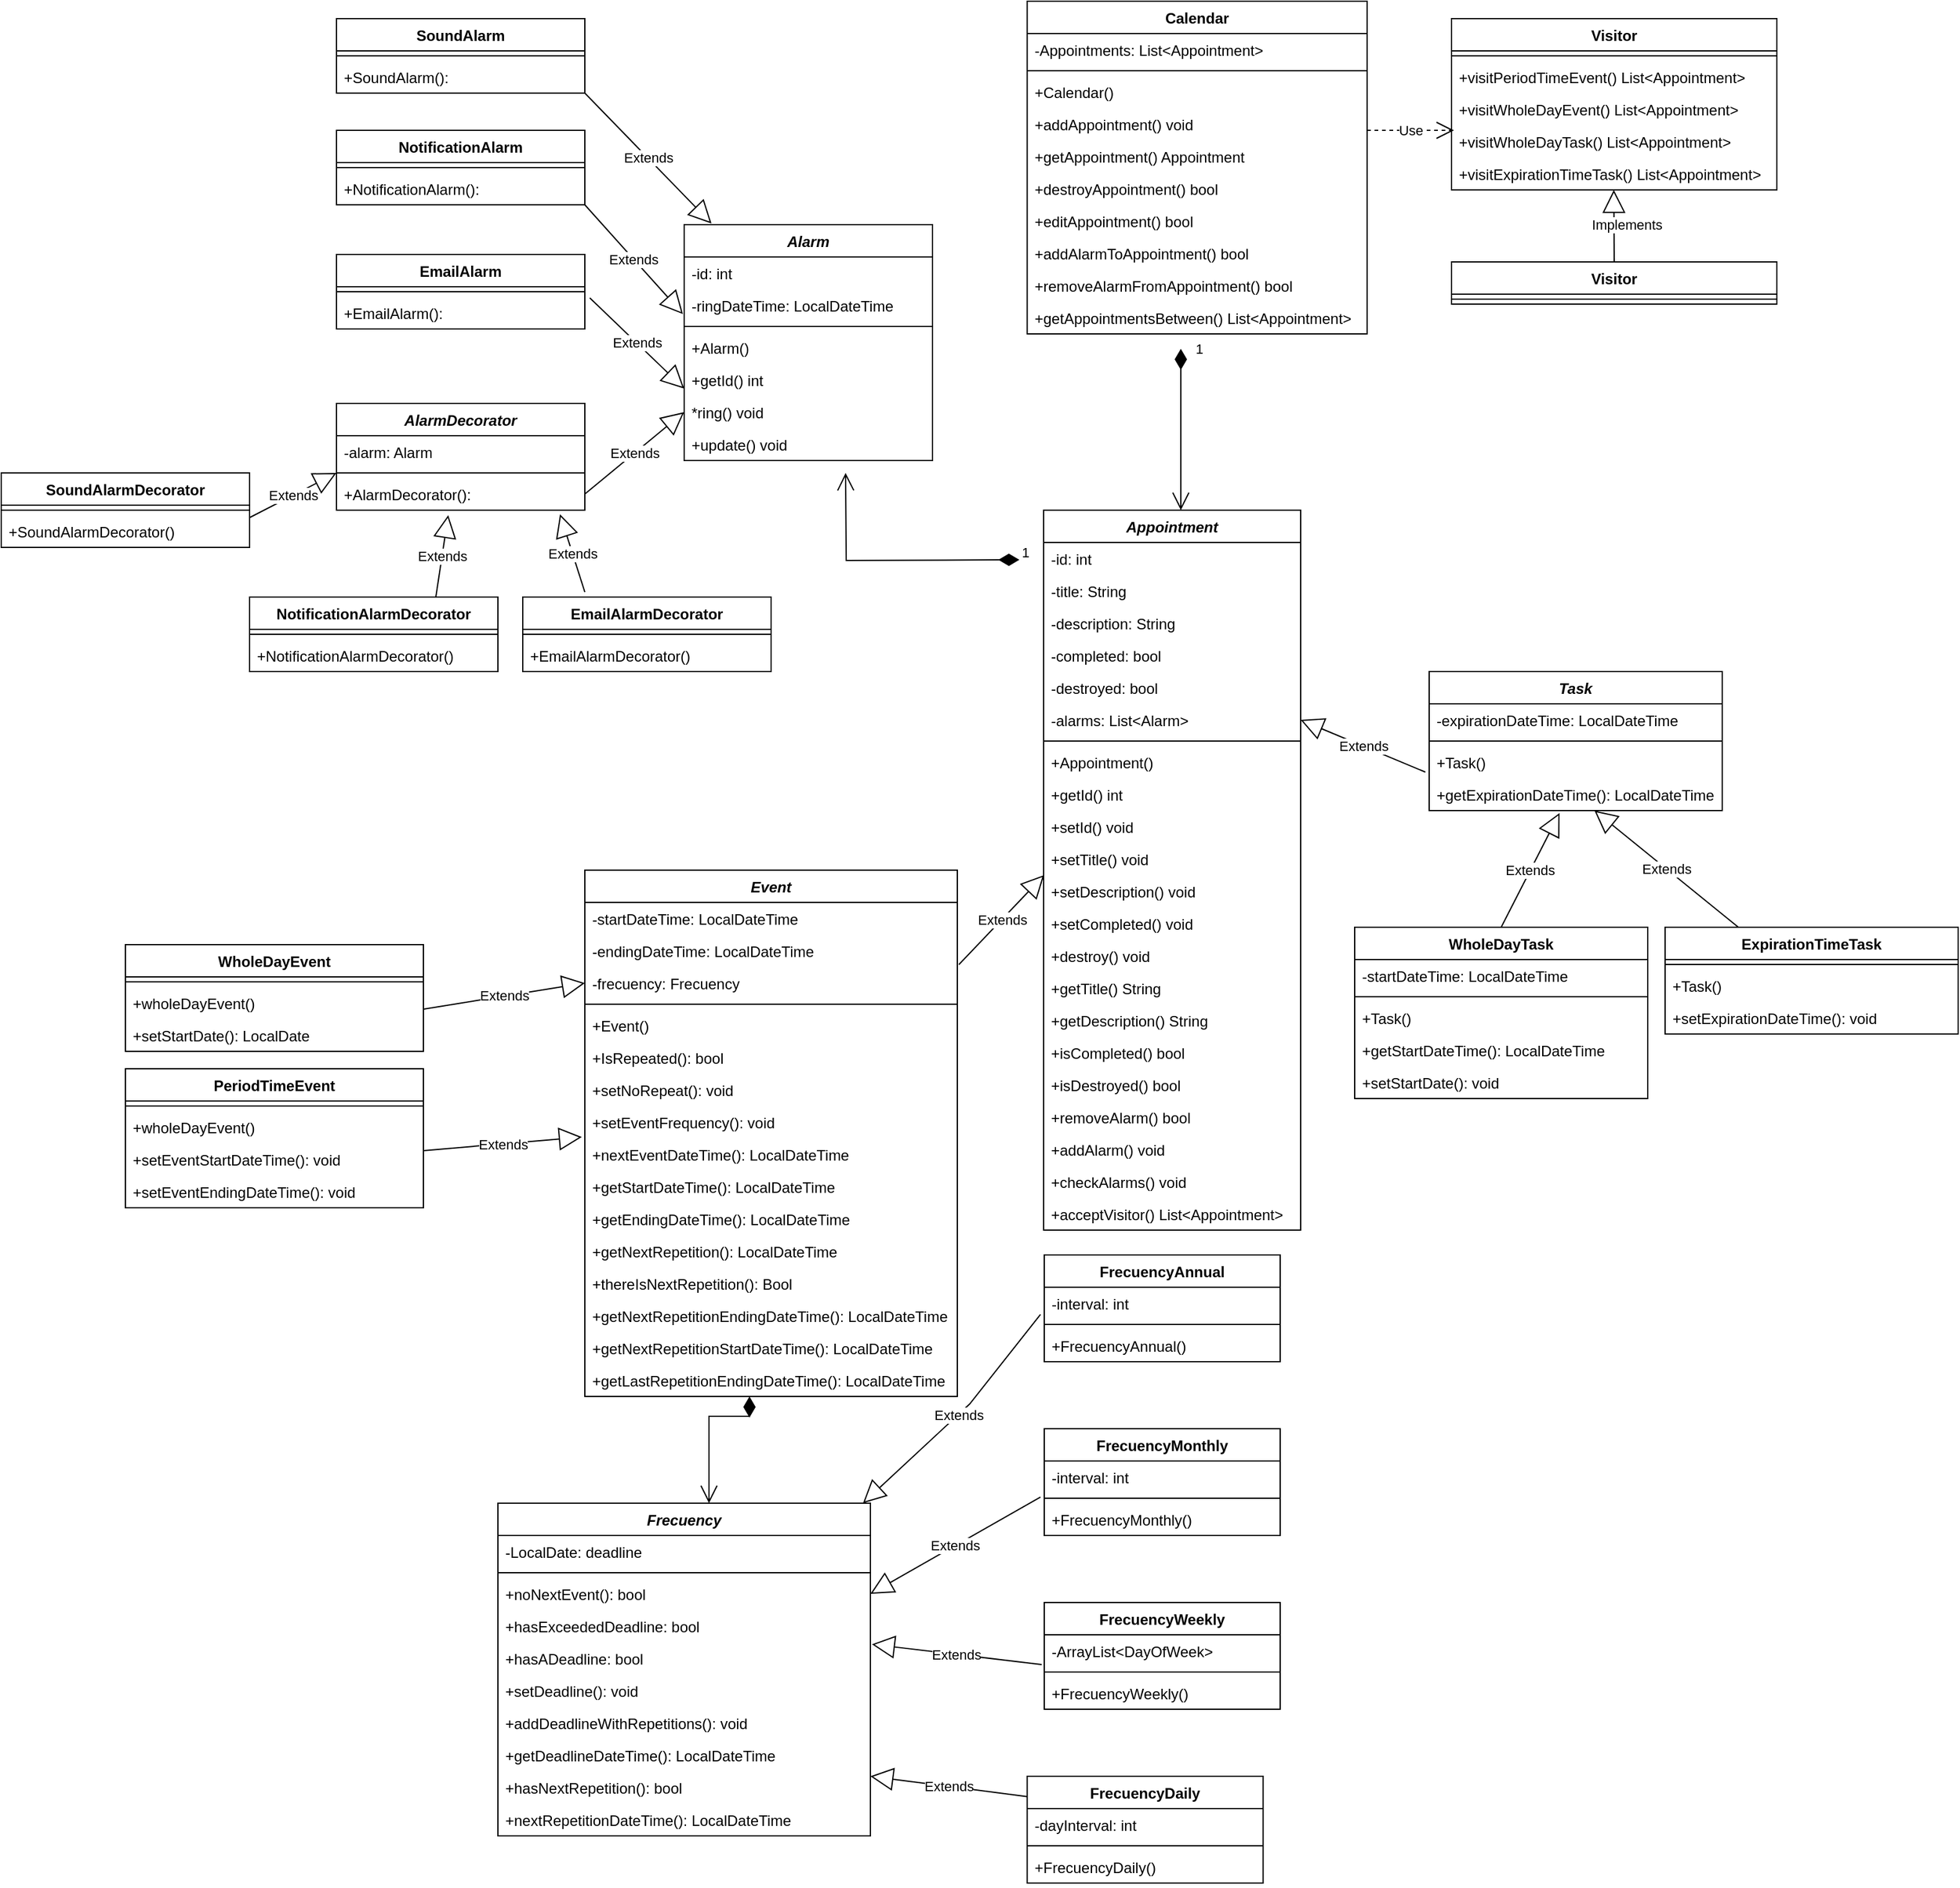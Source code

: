 <mxfile version="20.3.0" type="device"><diagram id="C5RBs43oDa-KdzZeNtuy" name="Page-1"><mxGraphModel dx="2858" dy="2462" grid="1" gridSize="10" guides="1" tooltips="1" connect="1" arrows="1" fold="1" page="1" pageScale="1" pageWidth="827" pageHeight="1169" math="0" shadow="0"><root><mxCell id="WIyWlLk6GJQsqaUBKTNV-0"/><mxCell id="WIyWlLk6GJQsqaUBKTNV-1" parent="WIyWlLk6GJQsqaUBKTNV-0"/><mxCell id="myh4uGRj-QD2Ys2QT38W-1" value="Calendar" style="swimlane;fontStyle=1;align=center;verticalAlign=top;childLayout=stackLayout;horizontal=1;startSize=26;horizontalStack=0;resizeParent=1;resizeParentMax=0;resizeLast=0;collapsible=1;marginBottom=0;" parent="WIyWlLk6GJQsqaUBKTNV-1" vertex="1"><mxGeometry x="736.25" y="-230" width="273.75" height="268" as="geometry"/></mxCell><mxCell id="myh4uGRj-QD2Ys2QT38W-2" value="-Appointments: List&lt;Appointment&gt;" style="text;strokeColor=none;fillColor=none;align=left;verticalAlign=top;spacingLeft=4;spacingRight=4;overflow=hidden;rotatable=0;points=[[0,0.5],[1,0.5]];portConstraint=eastwest;" parent="myh4uGRj-QD2Ys2QT38W-1" vertex="1"><mxGeometry y="26" width="273.75" height="26" as="geometry"/></mxCell><mxCell id="myh4uGRj-QD2Ys2QT38W-4" value="" style="line;strokeWidth=1;fillColor=none;align=left;verticalAlign=middle;spacingTop=-1;spacingLeft=3;spacingRight=3;rotatable=0;labelPosition=right;points=[];portConstraint=eastwest;strokeColor=inherit;" parent="myh4uGRj-QD2Ys2QT38W-1" vertex="1"><mxGeometry y="52" width="273.75" height="8" as="geometry"/></mxCell><mxCell id="myh4uGRj-QD2Ys2QT38W-5" value="+Calendar()" style="text;strokeColor=none;fillColor=none;align=left;verticalAlign=top;spacingLeft=4;spacingRight=4;overflow=hidden;rotatable=0;points=[[0,0.5],[1,0.5]];portConstraint=eastwest;" parent="myh4uGRj-QD2Ys2QT38W-1" vertex="1"><mxGeometry y="60" width="273.75" height="26" as="geometry"/></mxCell><mxCell id="myh4uGRj-QD2Ys2QT38W-6" value="+addAppointment() void" style="text;strokeColor=none;fillColor=none;align=left;verticalAlign=top;spacingLeft=4;spacingRight=4;overflow=hidden;rotatable=0;points=[[0,0.5],[1,0.5]];portConstraint=eastwest;" parent="myh4uGRj-QD2Ys2QT38W-1" vertex="1"><mxGeometry y="86" width="273.75" height="26" as="geometry"/></mxCell><mxCell id="myh4uGRj-QD2Ys2QT38W-7" value="+getAppointment() Appointment" style="text;strokeColor=none;fillColor=none;align=left;verticalAlign=top;spacingLeft=4;spacingRight=4;overflow=hidden;rotatable=0;points=[[0,0.5],[1,0.5]];portConstraint=eastwest;" parent="myh4uGRj-QD2Ys2QT38W-1" vertex="1"><mxGeometry y="112" width="273.75" height="26" as="geometry"/></mxCell><mxCell id="myh4uGRj-QD2Ys2QT38W-8" value="+destroyAppointment() bool" style="text;strokeColor=none;fillColor=none;align=left;verticalAlign=top;spacingLeft=4;spacingRight=4;overflow=hidden;rotatable=0;points=[[0,0.5],[1,0.5]];portConstraint=eastwest;" parent="myh4uGRj-QD2Ys2QT38W-1" vertex="1"><mxGeometry y="138" width="273.75" height="26" as="geometry"/></mxCell><mxCell id="myh4uGRj-QD2Ys2QT38W-9" value="+editAppointment() bool" style="text;strokeColor=none;fillColor=none;align=left;verticalAlign=top;spacingLeft=4;spacingRight=4;overflow=hidden;rotatable=0;points=[[0,0.5],[1,0.5]];portConstraint=eastwest;" parent="myh4uGRj-QD2Ys2QT38W-1" vertex="1"><mxGeometry y="164" width="273.75" height="26" as="geometry"/></mxCell><mxCell id="Q7igFOliYhDdtTMrkHrr-0" value="+addAlarmToAppointment() bool" style="text;strokeColor=none;fillColor=none;align=left;verticalAlign=top;spacingLeft=4;spacingRight=4;overflow=hidden;rotatable=0;points=[[0,0.5],[1,0.5]];portConstraint=eastwest;" parent="myh4uGRj-QD2Ys2QT38W-1" vertex="1"><mxGeometry y="190" width="273.75" height="26" as="geometry"/></mxCell><mxCell id="Q7igFOliYhDdtTMrkHrr-1" value="+removeAlarmFromAppointment() bool" style="text;strokeColor=none;fillColor=none;align=left;verticalAlign=top;spacingLeft=4;spacingRight=4;overflow=hidden;rotatable=0;points=[[0,0.5],[1,0.5]];portConstraint=eastwest;" parent="myh4uGRj-QD2Ys2QT38W-1" vertex="1"><mxGeometry y="216" width="273.75" height="26" as="geometry"/></mxCell><mxCell id="WIIDIEkbApEfg6aCbq2t-8" value="+getAppointmentsBetween() List&lt;Appointment&gt;" style="text;strokeColor=none;fillColor=none;align=left;verticalAlign=top;spacingLeft=4;spacingRight=4;overflow=hidden;rotatable=0;points=[[0,0.5],[1,0.5]];portConstraint=eastwest;" vertex="1" parent="myh4uGRj-QD2Ys2QT38W-1"><mxGeometry y="242" width="273.75" height="26" as="geometry"/></mxCell><mxCell id="myh4uGRj-QD2Ys2QT38W-11" value="Event" style="swimlane;fontStyle=3;align=center;verticalAlign=top;childLayout=stackLayout;horizontal=1;startSize=26;horizontalStack=0;resizeParent=1;resizeParentMax=0;resizeLast=0;collapsible=1;marginBottom=0;" parent="WIyWlLk6GJQsqaUBKTNV-1" vertex="1"><mxGeometry x="380" y="470" width="300" height="424" as="geometry"/></mxCell><mxCell id="myh4uGRj-QD2Ys2QT38W-13" value="-startDateTime: LocalDateTime" style="text;strokeColor=none;fillColor=none;align=left;verticalAlign=top;spacingLeft=4;spacingRight=4;overflow=hidden;rotatable=0;points=[[0,0.5],[1,0.5]];portConstraint=eastwest;" parent="myh4uGRj-QD2Ys2QT38W-11" vertex="1"><mxGeometry y="26" width="300" height="26" as="geometry"/></mxCell><mxCell id="f-iQGvYOYJZAraSMSVgm-6" value="-endingDateTime: LocalDateTime" style="text;strokeColor=none;fillColor=none;align=left;verticalAlign=top;spacingLeft=4;spacingRight=4;overflow=hidden;rotatable=0;points=[[0,0.5],[1,0.5]];portConstraint=eastwest;" parent="myh4uGRj-QD2Ys2QT38W-11" vertex="1"><mxGeometry y="52" width="300" height="26" as="geometry"/></mxCell><mxCell id="myh4uGRj-QD2Ys2QT38W-14" value="-frecuency: Frecuency" style="text;strokeColor=none;fillColor=none;align=left;verticalAlign=top;spacingLeft=4;spacingRight=4;overflow=hidden;rotatable=0;points=[[0,0.5],[1,0.5]];portConstraint=eastwest;" parent="myh4uGRj-QD2Ys2QT38W-11" vertex="1"><mxGeometry y="78" width="300" height="26" as="geometry"/></mxCell><mxCell id="myh4uGRj-QD2Ys2QT38W-15" value="" style="line;strokeWidth=1;fillColor=none;align=left;verticalAlign=middle;spacingTop=-1;spacingLeft=3;spacingRight=3;rotatable=0;labelPosition=right;points=[];portConstraint=eastwest;strokeColor=inherit;" parent="myh4uGRj-QD2Ys2QT38W-11" vertex="1"><mxGeometry y="104" width="300" height="8" as="geometry"/></mxCell><mxCell id="myh4uGRj-QD2Ys2QT38W-16" value="+Event()" style="text;strokeColor=none;fillColor=none;align=left;verticalAlign=top;spacingLeft=4;spacingRight=4;overflow=hidden;rotatable=0;points=[[0,0.5],[1,0.5]];portConstraint=eastwest;" parent="myh4uGRj-QD2Ys2QT38W-11" vertex="1"><mxGeometry y="112" width="300" height="26" as="geometry"/></mxCell><mxCell id="myh4uGRj-QD2Ys2QT38W-75" value="+IsRepeated(): bool" style="text;strokeColor=none;fillColor=none;align=left;verticalAlign=top;spacingLeft=4;spacingRight=4;overflow=hidden;rotatable=0;points=[[0,0.5],[1,0.5]];portConstraint=eastwest;" parent="myh4uGRj-QD2Ys2QT38W-11" vertex="1"><mxGeometry y="138" width="300" height="26" as="geometry"/></mxCell><mxCell id="myh4uGRj-QD2Ys2QT38W-77" value="+setNoRepeat(): void" style="text;strokeColor=none;fillColor=none;align=left;verticalAlign=top;spacingLeft=4;spacingRight=4;overflow=hidden;rotatable=0;points=[[0,0.5],[1,0.5]];portConstraint=eastwest;" parent="myh4uGRj-QD2Ys2QT38W-11" vertex="1"><mxGeometry y="164" width="300" height="26" as="geometry"/></mxCell><mxCell id="Ukv7ZoYXhCh_vEV92Rut-3" value="+setEventFrequency(): void" style="text;strokeColor=none;fillColor=none;align=left;verticalAlign=top;spacingLeft=4;spacingRight=4;overflow=hidden;rotatable=0;points=[[0,0.5],[1,0.5]];portConstraint=eastwest;" parent="myh4uGRj-QD2Ys2QT38W-11" vertex="1"><mxGeometry y="190" width="300" height="26" as="geometry"/></mxCell><mxCell id="myh4uGRj-QD2Ys2QT38W-80" value="+nextEventDateTime(): LocalDateTime" style="text;strokeColor=none;fillColor=none;align=left;verticalAlign=top;spacingLeft=4;spacingRight=4;overflow=hidden;rotatable=0;points=[[0,0.5],[1,0.5]];portConstraint=eastwest;" parent="myh4uGRj-QD2Ys2QT38W-11" vertex="1"><mxGeometry y="216" width="300" height="26" as="geometry"/></mxCell><mxCell id="dQuGqhkY-mQIlBnvqClp-3" value="+getStartDateTime(): LocalDateTime" style="text;strokeColor=none;fillColor=none;align=left;verticalAlign=top;spacingLeft=4;spacingRight=4;overflow=hidden;rotatable=0;points=[[0,0.5],[1,0.5]];portConstraint=eastwest;" parent="myh4uGRj-QD2Ys2QT38W-11" vertex="1"><mxGeometry y="242" width="300" height="26" as="geometry"/></mxCell><mxCell id="dQuGqhkY-mQIlBnvqClp-4" value="+getEndingDateTime(): LocalDateTime" style="text;strokeColor=none;fillColor=none;align=left;verticalAlign=top;spacingLeft=4;spacingRight=4;overflow=hidden;rotatable=0;points=[[0,0.5],[1,0.5]];portConstraint=eastwest;" parent="myh4uGRj-QD2Ys2QT38W-11" vertex="1"><mxGeometry y="268" width="300" height="26" as="geometry"/></mxCell><mxCell id="f-iQGvYOYJZAraSMSVgm-14" value="+getNextRepetition(): LocalDateTime" style="text;strokeColor=none;fillColor=none;align=left;verticalAlign=top;spacingLeft=4;spacingRight=4;overflow=hidden;rotatable=0;points=[[0,0.5],[1,0.5]];portConstraint=eastwest;" parent="myh4uGRj-QD2Ys2QT38W-11" vertex="1"><mxGeometry y="294" width="300" height="26" as="geometry"/></mxCell><mxCell id="WIIDIEkbApEfg6aCbq2t-1" value="+thereIsNextRepetition(): Bool" style="text;strokeColor=none;fillColor=none;align=left;verticalAlign=top;spacingLeft=4;spacingRight=4;overflow=hidden;rotatable=0;points=[[0,0.5],[1,0.5]];portConstraint=eastwest;" vertex="1" parent="myh4uGRj-QD2Ys2QT38W-11"><mxGeometry y="320" width="300" height="26" as="geometry"/></mxCell><mxCell id="WIIDIEkbApEfg6aCbq2t-2" value="+getNextRepetitionEndingDateTime(): LocalDateTime" style="text;strokeColor=none;fillColor=none;align=left;verticalAlign=top;spacingLeft=4;spacingRight=4;overflow=hidden;rotatable=0;points=[[0,0.5],[1,0.5]];portConstraint=eastwest;" vertex="1" parent="myh4uGRj-QD2Ys2QT38W-11"><mxGeometry y="346" width="300" height="26" as="geometry"/></mxCell><mxCell id="WIIDIEkbApEfg6aCbq2t-4" value="+getNextRepetitionStartDateTime(): LocalDateTime" style="text;strokeColor=none;fillColor=none;align=left;verticalAlign=top;spacingLeft=4;spacingRight=4;overflow=hidden;rotatable=0;points=[[0,0.5],[1,0.5]];portConstraint=eastwest;" vertex="1" parent="myh4uGRj-QD2Ys2QT38W-11"><mxGeometry y="372" width="300" height="26" as="geometry"/></mxCell><mxCell id="WIIDIEkbApEfg6aCbq2t-3" value="+getLastRepetitionEndingDateTime(): LocalDateTime" style="text;strokeColor=none;fillColor=none;align=left;verticalAlign=top;spacingLeft=4;spacingRight=4;overflow=hidden;rotatable=0;points=[[0,0.5],[1,0.5]];portConstraint=eastwest;" vertex="1" parent="myh4uGRj-QD2Ys2QT38W-11"><mxGeometry y="398" width="300" height="26" as="geometry"/></mxCell><mxCell id="myh4uGRj-QD2Ys2QT38W-19" value="Task" style="swimlane;fontStyle=3;align=center;verticalAlign=top;childLayout=stackLayout;horizontal=1;startSize=26;horizontalStack=0;resizeParent=1;resizeParentMax=0;resizeLast=0;collapsible=1;marginBottom=0;" parent="WIyWlLk6GJQsqaUBKTNV-1" vertex="1"><mxGeometry x="1060" y="310" width="236" height="112" as="geometry"/></mxCell><mxCell id="myh4uGRj-QD2Ys2QT38W-20" value="-expirationDateTime: LocalDateTime" style="text;strokeColor=none;fillColor=none;align=left;verticalAlign=top;spacingLeft=4;spacingRight=4;overflow=hidden;rotatable=0;points=[[0,0.5],[1,0.5]];portConstraint=eastwest;" parent="myh4uGRj-QD2Ys2QT38W-19" vertex="1"><mxGeometry y="26" width="236" height="26" as="geometry"/></mxCell><mxCell id="myh4uGRj-QD2Ys2QT38W-22" value="" style="line;strokeWidth=1;fillColor=none;align=left;verticalAlign=middle;spacingTop=-1;spacingLeft=3;spacingRight=3;rotatable=0;labelPosition=right;points=[];portConstraint=eastwest;strokeColor=inherit;" parent="myh4uGRj-QD2Ys2QT38W-19" vertex="1"><mxGeometry y="52" width="236" height="8" as="geometry"/></mxCell><mxCell id="myh4uGRj-QD2Ys2QT38W-23" value="+Task()" style="text;strokeColor=none;fillColor=none;align=left;verticalAlign=top;spacingLeft=4;spacingRight=4;overflow=hidden;rotatable=0;points=[[0,0.5],[1,0.5]];portConstraint=eastwest;" parent="myh4uGRj-QD2Ys2QT38W-19" vertex="1"><mxGeometry y="60" width="236" height="26" as="geometry"/></mxCell><mxCell id="myh4uGRj-QD2Ys2QT38W-25" value="+getExpirationDateTime(): LocalDateTime" style="text;strokeColor=none;fillColor=none;align=left;verticalAlign=top;spacingLeft=4;spacingRight=4;overflow=hidden;rotatable=0;points=[[0,0.5],[1,0.5]];portConstraint=eastwest;" parent="myh4uGRj-QD2Ys2QT38W-19" vertex="1"><mxGeometry y="86" width="236" height="26" as="geometry"/></mxCell><mxCell id="myh4uGRj-QD2Ys2QT38W-30" value="Appointment" style="swimlane;fontStyle=3;align=center;verticalAlign=top;childLayout=stackLayout;horizontal=1;startSize=26;horizontalStack=0;resizeParent=1;resizeParentMax=0;resizeLast=0;collapsible=1;marginBottom=0;" parent="WIyWlLk6GJQsqaUBKTNV-1" vertex="1"><mxGeometry x="749.5" y="180" width="207" height="580" as="geometry"/></mxCell><mxCell id="myh4uGRj-QD2Ys2QT38W-31" value="-id: int" style="text;strokeColor=none;fillColor=none;align=left;verticalAlign=top;spacingLeft=4;spacingRight=4;overflow=hidden;rotatable=0;points=[[0,0.5],[1,0.5]];portConstraint=eastwest;" parent="myh4uGRj-QD2Ys2QT38W-30" vertex="1"><mxGeometry y="26" width="207" height="26" as="geometry"/></mxCell><mxCell id="myh4uGRj-QD2Ys2QT38W-32" value="-title: String" style="text;strokeColor=none;fillColor=none;align=left;verticalAlign=top;spacingLeft=4;spacingRight=4;overflow=hidden;rotatable=0;points=[[0,0.5],[1,0.5]];portConstraint=eastwest;" parent="myh4uGRj-QD2Ys2QT38W-30" vertex="1"><mxGeometry y="52" width="207" height="26" as="geometry"/></mxCell><mxCell id="myh4uGRj-QD2Ys2QT38W-33" value="-description: String" style="text;strokeColor=none;fillColor=none;align=left;verticalAlign=top;spacingLeft=4;spacingRight=4;overflow=hidden;rotatable=0;points=[[0,0.5],[1,0.5]];portConstraint=eastwest;" parent="myh4uGRj-QD2Ys2QT38W-30" vertex="1"><mxGeometry y="78" width="207" height="26" as="geometry"/></mxCell><mxCell id="myh4uGRj-QD2Ys2QT38W-34" value="-completed: bool" style="text;strokeColor=none;fillColor=none;align=left;verticalAlign=top;spacingLeft=4;spacingRight=4;overflow=hidden;rotatable=0;points=[[0,0.5],[1,0.5]];portConstraint=eastwest;" parent="myh4uGRj-QD2Ys2QT38W-30" vertex="1"><mxGeometry y="104" width="207" height="26" as="geometry"/></mxCell><mxCell id="myh4uGRj-QD2Ys2QT38W-35" value="-destroyed: bool" style="text;strokeColor=none;fillColor=none;align=left;verticalAlign=top;spacingLeft=4;spacingRight=4;overflow=hidden;rotatable=0;points=[[0,0.5],[1,0.5]];portConstraint=eastwest;" parent="myh4uGRj-QD2Ys2QT38W-30" vertex="1"><mxGeometry y="130" width="207" height="26" as="geometry"/></mxCell><mxCell id="dXZt7LCiczb7P4TXS2ux-1" value="-alarms: List&lt;Alarm&gt;&#10;" style="text;strokeColor=none;fillColor=none;align=left;verticalAlign=top;spacingLeft=4;spacingRight=4;overflow=hidden;rotatable=0;points=[[0,0.5],[1,0.5]];portConstraint=eastwest;" parent="myh4uGRj-QD2Ys2QT38W-30" vertex="1"><mxGeometry y="156" width="207" height="26" as="geometry"/></mxCell><mxCell id="myh4uGRj-QD2Ys2QT38W-36" value="" style="line;strokeWidth=1;fillColor=none;align=left;verticalAlign=middle;spacingTop=-1;spacingLeft=3;spacingRight=3;rotatable=0;labelPosition=right;points=[];portConstraint=eastwest;strokeColor=inherit;" parent="myh4uGRj-QD2Ys2QT38W-30" vertex="1"><mxGeometry y="182" width="207" height="8" as="geometry"/></mxCell><mxCell id="myh4uGRj-QD2Ys2QT38W-37" value="+Appointment()" style="text;strokeColor=none;fillColor=none;align=left;verticalAlign=top;spacingLeft=4;spacingRight=4;overflow=hidden;rotatable=0;points=[[0,0.5],[1,0.5]];portConstraint=eastwest;" parent="myh4uGRj-QD2Ys2QT38W-30" vertex="1"><mxGeometry y="190" width="207" height="26" as="geometry"/></mxCell><mxCell id="SsGjg2wgOROL6Be0ZiU8-10" value="+getId() int" style="text;strokeColor=none;fillColor=none;align=left;verticalAlign=top;spacingLeft=4;spacingRight=4;overflow=hidden;rotatable=0;points=[[0,0.5],[1,0.5]];portConstraint=eastwest;" parent="myh4uGRj-QD2Ys2QT38W-30" vertex="1"><mxGeometry y="216" width="207" height="26" as="geometry"/></mxCell><mxCell id="SsGjg2wgOROL6Be0ZiU8-11" value="+setId() void" style="text;strokeColor=none;fillColor=none;align=left;verticalAlign=top;spacingLeft=4;spacingRight=4;overflow=hidden;rotatable=0;points=[[0,0.5],[1,0.5]];portConstraint=eastwest;" parent="myh4uGRj-QD2Ys2QT38W-30" vertex="1"><mxGeometry y="242" width="207" height="26" as="geometry"/></mxCell><mxCell id="myh4uGRj-QD2Ys2QT38W-38" value="+setTitle() void" style="text;strokeColor=none;fillColor=none;align=left;verticalAlign=top;spacingLeft=4;spacingRight=4;overflow=hidden;rotatable=0;points=[[0,0.5],[1,0.5]];portConstraint=eastwest;" parent="myh4uGRj-QD2Ys2QT38W-30" vertex="1"><mxGeometry y="268" width="207" height="26" as="geometry"/></mxCell><mxCell id="myh4uGRj-QD2Ys2QT38W-39" value="+setDescription() void" style="text;strokeColor=none;fillColor=none;align=left;verticalAlign=top;spacingLeft=4;spacingRight=4;overflow=hidden;rotatable=0;points=[[0,0.5],[1,0.5]];portConstraint=eastwest;" parent="myh4uGRj-QD2Ys2QT38W-30" vertex="1"><mxGeometry y="294" width="207" height="26" as="geometry"/></mxCell><mxCell id="myh4uGRj-QD2Ys2QT38W-40" value="+setCompleted() void" style="text;strokeColor=none;fillColor=none;align=left;verticalAlign=top;spacingLeft=4;spacingRight=4;overflow=hidden;rotatable=0;points=[[0,0.5],[1,0.5]];portConstraint=eastwest;" parent="myh4uGRj-QD2Ys2QT38W-30" vertex="1"><mxGeometry y="320" width="207" height="26" as="geometry"/></mxCell><mxCell id="myh4uGRj-QD2Ys2QT38W-41" value="+destroy() void" style="text;strokeColor=none;fillColor=none;align=left;verticalAlign=top;spacingLeft=4;spacingRight=4;overflow=hidden;rotatable=0;points=[[0,0.5],[1,0.5]];portConstraint=eastwest;" parent="myh4uGRj-QD2Ys2QT38W-30" vertex="1"><mxGeometry y="346" width="207" height="26" as="geometry"/></mxCell><mxCell id="myh4uGRj-QD2Ys2QT38W-42" value="+getTitle() String" style="text;strokeColor=none;fillColor=none;align=left;verticalAlign=top;spacingLeft=4;spacingRight=4;overflow=hidden;rotatable=0;points=[[0,0.5],[1,0.5]];portConstraint=eastwest;" parent="myh4uGRj-QD2Ys2QT38W-30" vertex="1"><mxGeometry y="372" width="207" height="26" as="geometry"/></mxCell><mxCell id="myh4uGRj-QD2Ys2QT38W-43" value="+getDescription() String" style="text;strokeColor=none;fillColor=none;align=left;verticalAlign=top;spacingLeft=4;spacingRight=4;overflow=hidden;rotatable=0;points=[[0,0.5],[1,0.5]];portConstraint=eastwest;" parent="myh4uGRj-QD2Ys2QT38W-30" vertex="1"><mxGeometry y="398" width="207" height="26" as="geometry"/></mxCell><mxCell id="myh4uGRj-QD2Ys2QT38W-44" value="+isCompleted() bool" style="text;strokeColor=none;fillColor=none;align=left;verticalAlign=top;spacingLeft=4;spacingRight=4;overflow=hidden;rotatable=0;points=[[0,0.5],[1,0.5]];portConstraint=eastwest;" parent="myh4uGRj-QD2Ys2QT38W-30" vertex="1"><mxGeometry y="424" width="207" height="26" as="geometry"/></mxCell><mxCell id="dXZt7LCiczb7P4TXS2ux-2" value="+isDestroyed() bool" style="text;strokeColor=none;fillColor=none;align=left;verticalAlign=top;spacingLeft=4;spacingRight=4;overflow=hidden;rotatable=0;points=[[0,0.5],[1,0.5]];portConstraint=eastwest;" parent="myh4uGRj-QD2Ys2QT38W-30" vertex="1"><mxGeometry y="450" width="207" height="26" as="geometry"/></mxCell><mxCell id="SsGjg2wgOROL6Be0ZiU8-12" value="+removeAlarm() bool" style="text;strokeColor=none;fillColor=none;align=left;verticalAlign=top;spacingLeft=4;spacingRight=4;overflow=hidden;rotatable=0;points=[[0,0.5],[1,0.5]];portConstraint=eastwest;" parent="myh4uGRj-QD2Ys2QT38W-30" vertex="1"><mxGeometry y="476" width="207" height="26" as="geometry"/></mxCell><mxCell id="SsGjg2wgOROL6Be0ZiU8-13" value="+addAlarm() void" style="text;strokeColor=none;fillColor=none;align=left;verticalAlign=top;spacingLeft=4;spacingRight=4;overflow=hidden;rotatable=0;points=[[0,0.5],[1,0.5]];portConstraint=eastwest;" parent="myh4uGRj-QD2Ys2QT38W-30" vertex="1"><mxGeometry y="502" width="207" height="26" as="geometry"/></mxCell><mxCell id="SsGjg2wgOROL6Be0ZiU8-14" value="+checkAlarms() void" style="text;strokeColor=none;fillColor=none;align=left;verticalAlign=top;spacingLeft=4;spacingRight=4;overflow=hidden;rotatable=0;points=[[0,0.5],[1,0.5]];portConstraint=eastwest;" parent="myh4uGRj-QD2Ys2QT38W-30" vertex="1"><mxGeometry y="528" width="207" height="26" as="geometry"/></mxCell><mxCell id="WIIDIEkbApEfg6aCbq2t-0" value="+acceptVisitor() List&lt;Appointment&gt;" style="text;strokeColor=none;fillColor=none;align=left;verticalAlign=top;spacingLeft=4;spacingRight=4;overflow=hidden;rotatable=0;points=[[0,0.5],[1,0.5]];portConstraint=eastwest;" vertex="1" parent="myh4uGRj-QD2Ys2QT38W-30"><mxGeometry y="554" width="207" height="26" as="geometry"/></mxCell><mxCell id="myh4uGRj-QD2Ys2QT38W-57" value="Alarm" style="swimlane;fontStyle=3;align=center;verticalAlign=top;childLayout=stackLayout;horizontal=1;startSize=26;horizontalStack=0;resizeParent=1;resizeParentMax=0;resizeLast=0;collapsible=1;marginBottom=0;" parent="WIyWlLk6GJQsqaUBKTNV-1" vertex="1"><mxGeometry x="460" y="-50" width="200" height="190" as="geometry"/></mxCell><mxCell id="myh4uGRj-QD2Ys2QT38W-58" value="-id: int&#10;" style="text;strokeColor=none;fillColor=none;align=left;verticalAlign=top;spacingLeft=4;spacingRight=4;overflow=hidden;rotatable=0;points=[[0,0.5],[1,0.5]];portConstraint=eastwest;" parent="myh4uGRj-QD2Ys2QT38W-57" vertex="1"><mxGeometry y="26" width="200" height="26" as="geometry"/></mxCell><mxCell id="myh4uGRj-QD2Ys2QT38W-60" value="-ringDateTime: LocalDateTime" style="text;strokeColor=none;fillColor=none;align=left;verticalAlign=top;spacingLeft=4;spacingRight=4;overflow=hidden;rotatable=0;points=[[0,0.5],[1,0.5]];portConstraint=eastwest;" parent="myh4uGRj-QD2Ys2QT38W-57" vertex="1"><mxGeometry y="52" width="200" height="26" as="geometry"/></mxCell><mxCell id="myh4uGRj-QD2Ys2QT38W-62" value="" style="line;strokeWidth=1;fillColor=none;align=left;verticalAlign=middle;spacingTop=-1;spacingLeft=3;spacingRight=3;rotatable=0;labelPosition=right;points=[];portConstraint=eastwest;strokeColor=inherit;" parent="myh4uGRj-QD2Ys2QT38W-57" vertex="1"><mxGeometry y="78" width="200" height="8" as="geometry"/></mxCell><mxCell id="myh4uGRj-QD2Ys2QT38W-63" value="+Alarm()" style="text;strokeColor=none;fillColor=none;align=left;verticalAlign=top;spacingLeft=4;spacingRight=4;overflow=hidden;rotatable=0;points=[[0,0.5],[1,0.5]];portConstraint=eastwest;" parent="myh4uGRj-QD2Ys2QT38W-57" vertex="1"><mxGeometry y="86" width="200" height="26" as="geometry"/></mxCell><mxCell id="SsGjg2wgOROL6Be0ZiU8-25" value="+getId() int" style="text;strokeColor=none;fillColor=none;align=left;verticalAlign=top;spacingLeft=4;spacingRight=4;overflow=hidden;rotatable=0;points=[[0,0.5],[1,0.5]];portConstraint=eastwest;" parent="myh4uGRj-QD2Ys2QT38W-57" vertex="1"><mxGeometry y="112" width="200" height="26" as="geometry"/></mxCell><mxCell id="myh4uGRj-QD2Ys2QT38W-65" value="*ring() void" style="text;strokeColor=none;fillColor=none;align=left;verticalAlign=top;spacingLeft=4;spacingRight=4;overflow=hidden;rotatable=0;points=[[0,0.5],[1,0.5]];portConstraint=eastwest;" parent="myh4uGRj-QD2Ys2QT38W-57" vertex="1"><mxGeometry y="138" width="200" height="26" as="geometry"/></mxCell><mxCell id="SsGjg2wgOROL6Be0ZiU8-26" value="+update() void" style="text;strokeColor=none;fillColor=none;align=left;verticalAlign=top;spacingLeft=4;spacingRight=4;overflow=hidden;rotatable=0;points=[[0,0.5],[1,0.5]];portConstraint=eastwest;" parent="myh4uGRj-QD2Ys2QT38W-57" vertex="1"><mxGeometry y="164" width="200" height="26" as="geometry"/></mxCell><mxCell id="myh4uGRj-QD2Ys2QT38W-82" value="Frecuency" style="swimlane;fontStyle=3;align=center;verticalAlign=top;childLayout=stackLayout;horizontal=1;startSize=26;horizontalStack=0;resizeParent=1;resizeParentMax=0;resizeLast=0;collapsible=1;marginBottom=0;" parent="WIyWlLk6GJQsqaUBKTNV-1" vertex="1"><mxGeometry x="310" y="980" width="300" height="268" as="geometry"/></mxCell><mxCell id="f-iQGvYOYJZAraSMSVgm-12" value="-LocalDate: deadline" style="text;strokeColor=none;fillColor=none;align=left;verticalAlign=top;spacingLeft=4;spacingRight=4;overflow=hidden;rotatable=0;points=[[0,0.5],[1,0.5]];portConstraint=eastwest;" parent="myh4uGRj-QD2Ys2QT38W-82" vertex="1"><mxGeometry y="26" width="300" height="26" as="geometry"/></mxCell><mxCell id="myh4uGRj-QD2Ys2QT38W-86" value="" style="line;strokeWidth=1;fillColor=none;align=left;verticalAlign=middle;spacingTop=-1;spacingLeft=3;spacingRight=3;rotatable=0;labelPosition=right;points=[];portConstraint=eastwest;strokeColor=inherit;" parent="myh4uGRj-QD2Ys2QT38W-82" vertex="1"><mxGeometry y="52" width="300" height="8" as="geometry"/></mxCell><mxCell id="UlcajejMcA1xwSPLHUcg-7" value="+noNextEvent(): bool" style="text;strokeColor=none;fillColor=none;align=left;verticalAlign=top;spacingLeft=4;spacingRight=4;overflow=hidden;rotatable=0;points=[[0,0.5],[1,0.5]];portConstraint=eastwest;" parent="myh4uGRj-QD2Ys2QT38W-82" vertex="1"><mxGeometry y="60" width="300" height="26" as="geometry"/></mxCell><mxCell id="myh4uGRj-QD2Ys2QT38W-89" value="+hasExceededDeadline: bool" style="text;strokeColor=none;fillColor=none;align=left;verticalAlign=top;spacingLeft=4;spacingRight=4;overflow=hidden;rotatable=0;points=[[0,0.5],[1,0.5]];portConstraint=eastwest;" parent="myh4uGRj-QD2Ys2QT38W-82" vertex="1"><mxGeometry y="86" width="300" height="26" as="geometry"/></mxCell><mxCell id="-sZX8hEbI0qPaqUFyZtb-0" value="+hasADeadline: bool" style="text;strokeColor=none;fillColor=none;align=left;verticalAlign=top;spacingLeft=4;spacingRight=4;overflow=hidden;rotatable=0;points=[[0,0.5],[1,0.5]];portConstraint=eastwest;" parent="myh4uGRj-QD2Ys2QT38W-82" vertex="1"><mxGeometry y="112" width="300" height="26" as="geometry"/></mxCell><mxCell id="f-iQGvYOYJZAraSMSVgm-13" value="+setDeadline(): void" style="text;strokeColor=none;fillColor=none;align=left;verticalAlign=top;spacingLeft=4;spacingRight=4;overflow=hidden;rotatable=0;points=[[0,0.5],[1,0.5]];portConstraint=eastwest;" parent="myh4uGRj-QD2Ys2QT38W-82" vertex="1"><mxGeometry y="138" width="300" height="26" as="geometry"/></mxCell><mxCell id="f-iQGvYOYJZAraSMSVgm-15" style="edgeStyle=orthogonalEdgeStyle;rounded=0;orthogonalLoop=1;jettySize=auto;html=1;exitX=1;exitY=0.5;exitDx=0;exitDy=0;" parent="myh4uGRj-QD2Ys2QT38W-82" source="f-iQGvYOYJZAraSMSVgm-12" target="f-iQGvYOYJZAraSMSVgm-12" edge="1"><mxGeometry relative="1" as="geometry"/></mxCell><mxCell id="-sZX8hEbI0qPaqUFyZtb-3" value="+addDeadlineWithRepetitions(): void" style="text;strokeColor=none;fillColor=none;align=left;verticalAlign=top;spacingLeft=4;spacingRight=4;overflow=hidden;rotatable=0;points=[[0,0.5],[1,0.5]];portConstraint=eastwest;" parent="myh4uGRj-QD2Ys2QT38W-82" vertex="1"><mxGeometry y="164" width="300" height="26" as="geometry"/></mxCell><mxCell id="WIIDIEkbApEfg6aCbq2t-5" value="+getDeadlineDateTime(): LocalDateTime" style="text;strokeColor=none;fillColor=none;align=left;verticalAlign=top;spacingLeft=4;spacingRight=4;overflow=hidden;rotatable=0;points=[[0,0.5],[1,0.5]];portConstraint=eastwest;" vertex="1" parent="myh4uGRj-QD2Ys2QT38W-82"><mxGeometry y="190" width="300" height="26" as="geometry"/></mxCell><mxCell id="WIIDIEkbApEfg6aCbq2t-6" value="+hasNextRepetition(): bool" style="text;strokeColor=none;fillColor=none;align=left;verticalAlign=top;spacingLeft=4;spacingRight=4;overflow=hidden;rotatable=0;points=[[0,0.5],[1,0.5]];portConstraint=eastwest;" vertex="1" parent="myh4uGRj-QD2Ys2QT38W-82"><mxGeometry y="216" width="300" height="26" as="geometry"/></mxCell><mxCell id="WIIDIEkbApEfg6aCbq2t-7" value="+nextRepetitionDateTime(): LocalDateTime" style="text;strokeColor=none;fillColor=none;align=left;verticalAlign=top;spacingLeft=4;spacingRight=4;overflow=hidden;rotatable=0;points=[[0,0.5],[1,0.5]];portConstraint=eastwest;" vertex="1" parent="myh4uGRj-QD2Ys2QT38W-82"><mxGeometry y="242" width="300" height="26" as="geometry"/></mxCell><mxCell id="Ukv7ZoYXhCh_vEV92Rut-5" value="WholeDayEvent" style="swimlane;fontStyle=1;align=center;verticalAlign=top;childLayout=stackLayout;horizontal=1;startSize=26;horizontalStack=0;resizeParent=1;resizeParentMax=0;resizeLast=0;collapsible=1;marginBottom=0;" parent="WIyWlLk6GJQsqaUBKTNV-1" vertex="1"><mxGeometry x="10" y="530" width="240" height="86" as="geometry"/></mxCell><mxCell id="Ukv7ZoYXhCh_vEV92Rut-8" value="" style="line;strokeWidth=1;fillColor=none;align=left;verticalAlign=middle;spacingTop=-1;spacingLeft=3;spacingRight=3;rotatable=0;labelPosition=right;points=[];portConstraint=eastwest;strokeColor=inherit;" parent="Ukv7ZoYXhCh_vEV92Rut-5" vertex="1"><mxGeometry y="26" width="240" height="8" as="geometry"/></mxCell><mxCell id="Ukv7ZoYXhCh_vEV92Rut-9" value="+wholeDayEvent()" style="text;strokeColor=none;fillColor=none;align=left;verticalAlign=top;spacingLeft=4;spacingRight=4;overflow=hidden;rotatable=0;points=[[0,0.5],[1,0.5]];portConstraint=eastwest;" parent="Ukv7ZoYXhCh_vEV92Rut-5" vertex="1"><mxGeometry y="34" width="240" height="26" as="geometry"/></mxCell><mxCell id="Ukv7ZoYXhCh_vEV92Rut-17" value="+setStartDate(): LocalDate" style="text;strokeColor=none;fillColor=none;align=left;verticalAlign=top;spacingLeft=4;spacingRight=4;overflow=hidden;rotatable=0;points=[[0,0.5],[1,0.5]];portConstraint=eastwest;" parent="Ukv7ZoYXhCh_vEV92Rut-5" vertex="1"><mxGeometry y="60" width="240" height="26" as="geometry"/></mxCell><mxCell id="Ukv7ZoYXhCh_vEV92Rut-31" value="FrecuencyDaily&#10;" style="swimlane;fontStyle=1;align=center;verticalAlign=top;childLayout=stackLayout;horizontal=1;startSize=26;horizontalStack=0;resizeParent=1;resizeParentMax=0;resizeLast=0;collapsible=1;marginBottom=0;" parent="WIyWlLk6GJQsqaUBKTNV-1" vertex="1"><mxGeometry x="736.25" y="1200" width="190" height="86" as="geometry"/></mxCell><mxCell id="Ukv7ZoYXhCh_vEV92Rut-32" value="-dayInterval: int" style="text;strokeColor=none;fillColor=none;align=left;verticalAlign=top;spacingLeft=4;spacingRight=4;overflow=hidden;rotatable=0;points=[[0,0.5],[1,0.5]];portConstraint=eastwest;" parent="Ukv7ZoYXhCh_vEV92Rut-31" vertex="1"><mxGeometry y="26" width="190" height="26" as="geometry"/></mxCell><mxCell id="Ukv7ZoYXhCh_vEV92Rut-35" value="" style="line;strokeWidth=1;fillColor=none;align=left;verticalAlign=middle;spacingTop=-1;spacingLeft=3;spacingRight=3;rotatable=0;labelPosition=right;points=[];portConstraint=eastwest;strokeColor=inherit;" parent="Ukv7ZoYXhCh_vEV92Rut-31" vertex="1"><mxGeometry y="52" width="190" height="8" as="geometry"/></mxCell><mxCell id="Ukv7ZoYXhCh_vEV92Rut-36" value="+FrecuencyDaily()" style="text;strokeColor=none;fillColor=none;align=left;verticalAlign=top;spacingLeft=4;spacingRight=4;overflow=hidden;rotatable=0;points=[[0,0.5],[1,0.5]];portConstraint=eastwest;" parent="Ukv7ZoYXhCh_vEV92Rut-31" vertex="1"><mxGeometry y="60" width="190" height="26" as="geometry"/></mxCell><mxCell id="Ukv7ZoYXhCh_vEV92Rut-49" value="FrecuencyWeekly" style="swimlane;fontStyle=1;align=center;verticalAlign=top;childLayout=stackLayout;horizontal=1;startSize=26;horizontalStack=0;resizeParent=1;resizeParentMax=0;resizeLast=0;collapsible=1;marginBottom=0;" parent="WIyWlLk6GJQsqaUBKTNV-1" vertex="1"><mxGeometry x="750" y="1060" width="190" height="86" as="geometry"/></mxCell><mxCell id="Ukv7ZoYXhCh_vEV92Rut-50" value="-ArrayList&lt;DayOfWeek&gt;" style="text;strokeColor=none;fillColor=none;align=left;verticalAlign=top;spacingLeft=4;spacingRight=4;overflow=hidden;rotatable=0;points=[[0,0.5],[1,0.5]];portConstraint=eastwest;" parent="Ukv7ZoYXhCh_vEV92Rut-49" vertex="1"><mxGeometry y="26" width="190" height="26" as="geometry"/></mxCell><mxCell id="Ukv7ZoYXhCh_vEV92Rut-51" value="" style="line;strokeWidth=1;fillColor=none;align=left;verticalAlign=middle;spacingTop=-1;spacingLeft=3;spacingRight=3;rotatable=0;labelPosition=right;points=[];portConstraint=eastwest;strokeColor=inherit;" parent="Ukv7ZoYXhCh_vEV92Rut-49" vertex="1"><mxGeometry y="52" width="190" height="8" as="geometry"/></mxCell><mxCell id="Ukv7ZoYXhCh_vEV92Rut-52" value="+FrecuencyWeekly()" style="text;strokeColor=none;fillColor=none;align=left;verticalAlign=top;spacingLeft=4;spacingRight=4;overflow=hidden;rotatable=0;points=[[0,0.5],[1,0.5]];portConstraint=eastwest;" parent="Ukv7ZoYXhCh_vEV92Rut-49" vertex="1"><mxGeometry y="60" width="190" height="26" as="geometry"/></mxCell><mxCell id="Ukv7ZoYXhCh_vEV92Rut-59" value="FrecuencyMonthly" style="swimlane;fontStyle=1;align=center;verticalAlign=top;childLayout=stackLayout;horizontal=1;startSize=26;horizontalStack=0;resizeParent=1;resizeParentMax=0;resizeLast=0;collapsible=1;marginBottom=0;" parent="WIyWlLk6GJQsqaUBKTNV-1" vertex="1"><mxGeometry x="750" y="920" width="190" height="86" as="geometry"/></mxCell><mxCell id="Ukv7ZoYXhCh_vEV92Rut-60" value="-interval: int" style="text;strokeColor=none;fillColor=none;align=left;verticalAlign=top;spacingLeft=4;spacingRight=4;overflow=hidden;rotatable=0;points=[[0,0.5],[1,0.5]];portConstraint=eastwest;" parent="Ukv7ZoYXhCh_vEV92Rut-59" vertex="1"><mxGeometry y="26" width="190" height="26" as="geometry"/></mxCell><mxCell id="Ukv7ZoYXhCh_vEV92Rut-61" value="" style="line;strokeWidth=1;fillColor=none;align=left;verticalAlign=middle;spacingTop=-1;spacingLeft=3;spacingRight=3;rotatable=0;labelPosition=right;points=[];portConstraint=eastwest;strokeColor=inherit;" parent="Ukv7ZoYXhCh_vEV92Rut-59" vertex="1"><mxGeometry y="52" width="190" height="8" as="geometry"/></mxCell><mxCell id="Ukv7ZoYXhCh_vEV92Rut-62" value="+FrecuencyMonthly()" style="text;strokeColor=none;fillColor=none;align=left;verticalAlign=top;spacingLeft=4;spacingRight=4;overflow=hidden;rotatable=0;points=[[0,0.5],[1,0.5]];portConstraint=eastwest;" parent="Ukv7ZoYXhCh_vEV92Rut-59" vertex="1"><mxGeometry y="60" width="190" height="26" as="geometry"/></mxCell><mxCell id="Ukv7ZoYXhCh_vEV92Rut-64" value="FrecuencyAnnual" style="swimlane;fontStyle=1;align=center;verticalAlign=top;childLayout=stackLayout;horizontal=1;startSize=26;horizontalStack=0;resizeParent=1;resizeParentMax=0;resizeLast=0;collapsible=1;marginBottom=0;" parent="WIyWlLk6GJQsqaUBKTNV-1" vertex="1"><mxGeometry x="750" y="780" width="190" height="86" as="geometry"/></mxCell><mxCell id="Ukv7ZoYXhCh_vEV92Rut-65" value="-interval: int" style="text;strokeColor=none;fillColor=none;align=left;verticalAlign=top;spacingLeft=4;spacingRight=4;overflow=hidden;rotatable=0;points=[[0,0.5],[1,0.5]];portConstraint=eastwest;" parent="Ukv7ZoYXhCh_vEV92Rut-64" vertex="1"><mxGeometry y="26" width="190" height="26" as="geometry"/></mxCell><mxCell id="Ukv7ZoYXhCh_vEV92Rut-66" value="" style="line;strokeWidth=1;fillColor=none;align=left;verticalAlign=middle;spacingTop=-1;spacingLeft=3;spacingRight=3;rotatable=0;labelPosition=right;points=[];portConstraint=eastwest;strokeColor=inherit;" parent="Ukv7ZoYXhCh_vEV92Rut-64" vertex="1"><mxGeometry y="52" width="190" height="8" as="geometry"/></mxCell><mxCell id="Ukv7ZoYXhCh_vEV92Rut-67" value="+FrecuencyAnnual()" style="text;strokeColor=none;fillColor=none;align=left;verticalAlign=top;spacingLeft=4;spacingRight=4;overflow=hidden;rotatable=0;points=[[0,0.5],[1,0.5]];portConstraint=eastwest;" parent="Ukv7ZoYXhCh_vEV92Rut-64" vertex="1"><mxGeometry y="60" width="190" height="26" as="geometry"/></mxCell><mxCell id="f-iQGvYOYJZAraSMSVgm-0" value="WholeDayTask" style="swimlane;fontStyle=1;align=center;verticalAlign=top;childLayout=stackLayout;horizontal=1;startSize=26;horizontalStack=0;resizeParent=1;resizeParentMax=0;resizeLast=0;collapsible=1;marginBottom=0;" parent="WIyWlLk6GJQsqaUBKTNV-1" vertex="1"><mxGeometry x="1000" y="516" width="236" height="138" as="geometry"/></mxCell><mxCell id="f-iQGvYOYJZAraSMSVgm-1" value="-startDateTime: LocalDateTime" style="text;strokeColor=none;fillColor=none;align=left;verticalAlign=top;spacingLeft=4;spacingRight=4;overflow=hidden;rotatable=0;points=[[0,0.5],[1,0.5]];portConstraint=eastwest;" parent="f-iQGvYOYJZAraSMSVgm-0" vertex="1"><mxGeometry y="26" width="236" height="26" as="geometry"/></mxCell><mxCell id="f-iQGvYOYJZAraSMSVgm-2" value="" style="line;strokeWidth=1;fillColor=none;align=left;verticalAlign=middle;spacingTop=-1;spacingLeft=3;spacingRight=3;rotatable=0;labelPosition=right;points=[];portConstraint=eastwest;strokeColor=inherit;" parent="f-iQGvYOYJZAraSMSVgm-0" vertex="1"><mxGeometry y="52" width="236" height="8" as="geometry"/></mxCell><mxCell id="f-iQGvYOYJZAraSMSVgm-3" value="+Task()" style="text;strokeColor=none;fillColor=none;align=left;verticalAlign=top;spacingLeft=4;spacingRight=4;overflow=hidden;rotatable=0;points=[[0,0.5],[1,0.5]];portConstraint=eastwest;" parent="f-iQGvYOYJZAraSMSVgm-0" vertex="1"><mxGeometry y="60" width="236" height="26" as="geometry"/></mxCell><mxCell id="f-iQGvYOYJZAraSMSVgm-4" value="+getStartDateTime(): LocalDateTime" style="text;strokeColor=none;fillColor=none;align=left;verticalAlign=top;spacingLeft=4;spacingRight=4;overflow=hidden;rotatable=0;points=[[0,0.5],[1,0.5]];portConstraint=eastwest;" parent="f-iQGvYOYJZAraSMSVgm-0" vertex="1"><mxGeometry y="86" width="236" height="26" as="geometry"/></mxCell><mxCell id="f-iQGvYOYJZAraSMSVgm-5" value="+setStartDate(): void" style="text;strokeColor=none;fillColor=none;align=left;verticalAlign=top;spacingLeft=4;spacingRight=4;overflow=hidden;rotatable=0;points=[[0,0.5],[1,0.5]];portConstraint=eastwest;" parent="f-iQGvYOYJZAraSMSVgm-0" vertex="1"><mxGeometry y="112" width="236" height="26" as="geometry"/></mxCell><mxCell id="dXZt7LCiczb7P4TXS2ux-15" value="NotificationAlarm" style="swimlane;fontStyle=1;align=center;verticalAlign=top;childLayout=stackLayout;horizontal=1;startSize=26;horizontalStack=0;resizeParent=1;resizeParentMax=0;resizeLast=0;collapsible=1;marginBottom=0;" parent="WIyWlLk6GJQsqaUBKTNV-1" vertex="1"><mxGeometry x="180" y="-126" width="200" height="60" as="geometry"/></mxCell><mxCell id="dXZt7LCiczb7P4TXS2ux-19" value="" style="line;strokeWidth=1;fillColor=none;align=left;verticalAlign=middle;spacingTop=-1;spacingLeft=3;spacingRight=3;rotatable=0;labelPosition=right;points=[];portConstraint=eastwest;strokeColor=inherit;" parent="dXZt7LCiczb7P4TXS2ux-15" vertex="1"><mxGeometry y="26" width="200" height="8" as="geometry"/></mxCell><mxCell id="SsGjg2wgOROL6Be0ZiU8-38" value="+NotificationAlarm(): " style="text;strokeColor=none;fillColor=none;align=left;verticalAlign=top;spacingLeft=4;spacingRight=4;overflow=hidden;rotatable=0;points=[[0,0.5],[1,0.5]];portConstraint=eastwest;" parent="dXZt7LCiczb7P4TXS2ux-15" vertex="1"><mxGeometry y="34" width="200" height="26" as="geometry"/></mxCell><mxCell id="dXZt7LCiczb7P4TXS2ux-23" value="SoundAlarm" style="swimlane;fontStyle=1;align=center;verticalAlign=top;childLayout=stackLayout;horizontal=1;startSize=26;horizontalStack=0;resizeParent=1;resizeParentMax=0;resizeLast=0;collapsible=1;marginBottom=0;" parent="WIyWlLk6GJQsqaUBKTNV-1" vertex="1"><mxGeometry x="180" y="-216" width="200" height="60" as="geometry"/></mxCell><mxCell id="dXZt7LCiczb7P4TXS2ux-25" value="" style="line;strokeWidth=1;fillColor=none;align=left;verticalAlign=middle;spacingTop=-1;spacingLeft=3;spacingRight=3;rotatable=0;labelPosition=right;points=[];portConstraint=eastwest;strokeColor=inherit;" parent="dXZt7LCiczb7P4TXS2ux-23" vertex="1"><mxGeometry y="26" width="200" height="8" as="geometry"/></mxCell><mxCell id="SsGjg2wgOROL6Be0ZiU8-39" value="+SoundAlarm(): " style="text;strokeColor=none;fillColor=none;align=left;verticalAlign=top;spacingLeft=4;spacingRight=4;overflow=hidden;rotatable=0;points=[[0,0.5],[1,0.5]];portConstraint=eastwest;" parent="dXZt7LCiczb7P4TXS2ux-23" vertex="1"><mxGeometry y="34" width="200" height="26" as="geometry"/></mxCell><mxCell id="dXZt7LCiczb7P4TXS2ux-27" value="EmailAlarm" style="swimlane;fontStyle=1;align=center;verticalAlign=top;childLayout=stackLayout;horizontal=1;startSize=26;horizontalStack=0;resizeParent=1;resizeParentMax=0;resizeLast=0;collapsible=1;marginBottom=0;" parent="WIyWlLk6GJQsqaUBKTNV-1" vertex="1"><mxGeometry x="180" y="-26" width="200" height="60" as="geometry"/></mxCell><mxCell id="dXZt7LCiczb7P4TXS2ux-29" value="" style="line;strokeWidth=1;fillColor=none;align=left;verticalAlign=middle;spacingTop=-1;spacingLeft=3;spacingRight=3;rotatable=0;labelPosition=right;points=[];portConstraint=eastwest;strokeColor=inherit;" parent="dXZt7LCiczb7P4TXS2ux-27" vertex="1"><mxGeometry y="26" width="200" height="8" as="geometry"/></mxCell><mxCell id="SsGjg2wgOROL6Be0ZiU8-37" value="+EmailAlarm(): " style="text;strokeColor=none;fillColor=none;align=left;verticalAlign=top;spacingLeft=4;spacingRight=4;overflow=hidden;rotatable=0;points=[[0,0.5],[1,0.5]];portConstraint=eastwest;" parent="dXZt7LCiczb7P4TXS2ux-27" vertex="1"><mxGeometry y="34" width="200" height="26" as="geometry"/></mxCell><mxCell id="UlcajejMcA1xwSPLHUcg-0" value="PeriodTimeEvent" style="swimlane;fontStyle=1;align=center;verticalAlign=top;childLayout=stackLayout;horizontal=1;startSize=26;horizontalStack=0;resizeParent=1;resizeParentMax=0;resizeLast=0;collapsible=1;marginBottom=0;" parent="WIyWlLk6GJQsqaUBKTNV-1" vertex="1"><mxGeometry x="10" y="630" width="240" height="112" as="geometry"/></mxCell><mxCell id="UlcajejMcA1xwSPLHUcg-1" value="" style="line;strokeWidth=1;fillColor=none;align=left;verticalAlign=middle;spacingTop=-1;spacingLeft=3;spacingRight=3;rotatable=0;labelPosition=right;points=[];portConstraint=eastwest;strokeColor=inherit;" parent="UlcajejMcA1xwSPLHUcg-0" vertex="1"><mxGeometry y="26" width="240" height="8" as="geometry"/></mxCell><mxCell id="UlcajejMcA1xwSPLHUcg-2" value="+wholeDayEvent()" style="text;strokeColor=none;fillColor=none;align=left;verticalAlign=top;spacingLeft=4;spacingRight=4;overflow=hidden;rotatable=0;points=[[0,0.5],[1,0.5]];portConstraint=eastwest;" parent="UlcajejMcA1xwSPLHUcg-0" vertex="1"><mxGeometry y="34" width="240" height="26" as="geometry"/></mxCell><mxCell id="UlcajejMcA1xwSPLHUcg-3" value="+setEventStartDateTime(): void" style="text;strokeColor=none;fillColor=none;align=left;verticalAlign=top;spacingLeft=4;spacingRight=4;overflow=hidden;rotatable=0;points=[[0,0.5],[1,0.5]];portConstraint=eastwest;" parent="UlcajejMcA1xwSPLHUcg-0" vertex="1"><mxGeometry y="60" width="240" height="26" as="geometry"/></mxCell><mxCell id="UlcajejMcA1xwSPLHUcg-5" value="+setEventEndingDateTime(): void" style="text;strokeColor=none;fillColor=none;align=left;verticalAlign=top;spacingLeft=4;spacingRight=4;overflow=hidden;rotatable=0;points=[[0,0.5],[1,0.5]];portConstraint=eastwest;" parent="UlcajejMcA1xwSPLHUcg-0" vertex="1"><mxGeometry y="86" width="240" height="26" as="geometry"/></mxCell><mxCell id="UlcajejMcA1xwSPLHUcg-13" value="ExpirationTimeTask" style="swimlane;fontStyle=1;align=center;verticalAlign=top;childLayout=stackLayout;horizontal=1;startSize=26;horizontalStack=0;resizeParent=1;resizeParentMax=0;resizeLast=0;collapsible=1;marginBottom=0;" parent="WIyWlLk6GJQsqaUBKTNV-1" vertex="1"><mxGeometry x="1250" y="516" width="236" height="86" as="geometry"/></mxCell><mxCell id="UlcajejMcA1xwSPLHUcg-15" value="" style="line;strokeWidth=1;fillColor=none;align=left;verticalAlign=middle;spacingTop=-1;spacingLeft=3;spacingRight=3;rotatable=0;labelPosition=right;points=[];portConstraint=eastwest;strokeColor=inherit;" parent="UlcajejMcA1xwSPLHUcg-13" vertex="1"><mxGeometry y="26" width="236" height="8" as="geometry"/></mxCell><mxCell id="UlcajejMcA1xwSPLHUcg-16" value="+Task()" style="text;strokeColor=none;fillColor=none;align=left;verticalAlign=top;spacingLeft=4;spacingRight=4;overflow=hidden;rotatable=0;points=[[0,0.5],[1,0.5]];portConstraint=eastwest;" parent="UlcajejMcA1xwSPLHUcg-13" vertex="1"><mxGeometry y="34" width="236" height="26" as="geometry"/></mxCell><mxCell id="UlcajejMcA1xwSPLHUcg-17" value="+setExpirationDateTime(): void" style="text;strokeColor=none;fillColor=none;align=left;verticalAlign=top;spacingLeft=4;spacingRight=4;overflow=hidden;rotatable=0;points=[[0,0.5],[1,0.5]];portConstraint=eastwest;" parent="UlcajejMcA1xwSPLHUcg-13" vertex="1"><mxGeometry y="60" width="236" height="26" as="geometry"/></mxCell><mxCell id="SsGjg2wgOROL6Be0ZiU8-0" value="Extends" style="endArrow=block;endSize=16;endFill=0;html=1;rounded=0;exitX=0.5;exitY=0;exitDx=0;exitDy=0;entryX=0.445;entryY=1.077;entryDx=0;entryDy=0;entryPerimeter=0;" parent="WIyWlLk6GJQsqaUBKTNV-1" source="f-iQGvYOYJZAraSMSVgm-0" target="myh4uGRj-QD2Ys2QT38W-25" edge="1"><mxGeometry width="160" relative="1" as="geometry"><mxPoint x="1160" y="470" as="sourcePoint"/><mxPoint x="1320" y="470" as="targetPoint"/></mxGeometry></mxCell><mxCell id="SsGjg2wgOROL6Be0ZiU8-1" value="Extends" style="endArrow=block;endSize=16;endFill=0;html=1;rounded=0;exitX=0.25;exitY=0;exitDx=0;exitDy=0;entryX=0.564;entryY=1;entryDx=0;entryDy=0;entryPerimeter=0;" parent="WIyWlLk6GJQsqaUBKTNV-1" source="UlcajejMcA1xwSPLHUcg-13" target="myh4uGRj-QD2Ys2QT38W-25" edge="1"><mxGeometry width="160" relative="1" as="geometry"><mxPoint x="1230" y="522" as="sourcePoint"/><mxPoint x="1277.02" y="430.002" as="targetPoint"/></mxGeometry></mxCell><mxCell id="SsGjg2wgOROL6Be0ZiU8-2" value="Extends" style="endArrow=block;endSize=16;endFill=0;html=1;rounded=0;exitX=0.5;exitY=0;exitDx=0;exitDy=0;entryX=0;entryY=0.5;entryDx=0;entryDy=0;" parent="WIyWlLk6GJQsqaUBKTNV-1" target="myh4uGRj-QD2Ys2QT38W-14" edge="1"><mxGeometry width="160" relative="1" as="geometry"><mxPoint x="250" y="582" as="sourcePoint"/><mxPoint x="297.02" y="490.002" as="targetPoint"/></mxGeometry></mxCell><mxCell id="SsGjg2wgOROL6Be0ZiU8-3" value="Extends" style="endArrow=block;endSize=16;endFill=0;html=1;rounded=0;exitX=0.5;exitY=0;exitDx=0;exitDy=0;entryX=-0.008;entryY=-0.038;entryDx=0;entryDy=0;entryPerimeter=0;" parent="WIyWlLk6GJQsqaUBKTNV-1" target="myh4uGRj-QD2Ys2QT38W-80" edge="1"><mxGeometry width="160" relative="1" as="geometry"><mxPoint x="250" y="696" as="sourcePoint"/><mxPoint x="297.02" y="604.002" as="targetPoint"/></mxGeometry></mxCell><mxCell id="SsGjg2wgOROL6Be0ZiU8-5" value="Extends" style="endArrow=block;endSize=16;endFill=0;html=1;rounded=0;exitX=-0.011;exitY=0.923;exitDx=0;exitDy=0;exitPerimeter=0;entryX=1.004;entryY=1.064;entryDx=0;entryDy=0;entryPerimeter=0;" parent="WIyWlLk6GJQsqaUBKTNV-1" source="Ukv7ZoYXhCh_vEV92Rut-50" target="myh4uGRj-QD2Ys2QT38W-89" edge="1"><mxGeometry width="160" relative="1" as="geometry"><mxPoint x="670" y="1142" as="sourcePoint"/><mxPoint x="630" y="1100" as="targetPoint"/></mxGeometry></mxCell><mxCell id="SsGjg2wgOROL6Be0ZiU8-6" value="Extends" style="endArrow=block;endSize=16;endFill=0;html=1;rounded=0;exitX=-0.016;exitY=-0.192;exitDx=0;exitDy=0;exitPerimeter=0;entryX=1;entryY=0.5;entryDx=0;entryDy=0;" parent="WIyWlLk6GJQsqaUBKTNV-1" source="Ukv7ZoYXhCh_vEV92Rut-62" edge="1" target="UlcajejMcA1xwSPLHUcg-7"><mxGeometry width="160" relative="1" as="geometry"><mxPoint x="730" y="1006" as="sourcePoint"/><mxPoint x="630" y="916" as="targetPoint"/></mxGeometry></mxCell><mxCell id="SsGjg2wgOROL6Be0ZiU8-7" value="Extends" style="endArrow=block;endSize=16;endFill=0;html=1;rounded=0;exitX=-0.016;exitY=0.846;exitDx=0;exitDy=0;exitPerimeter=0;" parent="WIyWlLk6GJQsqaUBKTNV-1" source="Ukv7ZoYXhCh_vEV92Rut-65" target="myh4uGRj-QD2Ys2QT38W-82" edge="1"><mxGeometry width="160" relative="1" as="geometry"><mxPoint x="680" y="842" as="sourcePoint"/><mxPoint x="727.02" y="750.002" as="targetPoint"/><Array as="points"><mxPoint x="690" y="900"/></Array></mxGeometry></mxCell><mxCell id="SsGjg2wgOROL6Be0ZiU8-8" value="Extends" style="endArrow=block;endSize=16;endFill=0;html=1;rounded=0;exitX=-0.013;exitY=0.808;exitDx=0;exitDy=0;entryX=1;entryY=0.5;entryDx=0;entryDy=0;exitPerimeter=0;" parent="WIyWlLk6GJQsqaUBKTNV-1" source="myh4uGRj-QD2Ys2QT38W-23" target="dXZt7LCiczb7P4TXS2ux-1" edge="1"><mxGeometry width="160" relative="1" as="geometry"><mxPoint x="980" y="422" as="sourcePoint"/><mxPoint x="1027.02" y="330.002" as="targetPoint"/></mxGeometry></mxCell><mxCell id="SsGjg2wgOROL6Be0ZiU8-9" value="Extends" style="endArrow=block;endSize=16;endFill=0;html=1;rounded=0;exitX=1.004;exitY=-0.071;exitDx=0;exitDy=0;entryX=0.002;entryY=1;entryDx=0;entryDy=0;entryPerimeter=0;exitPerimeter=0;" parent="WIyWlLk6GJQsqaUBKTNV-1" target="myh4uGRj-QD2Ys2QT38W-38" edge="1" source="myh4uGRj-QD2Ys2QT38W-14"><mxGeometry width="160" relative="1" as="geometry"><mxPoint x="620" y="530" as="sourcePoint"/><mxPoint x="667.02" y="438.002" as="targetPoint"/></mxGeometry></mxCell><mxCell id="SsGjg2wgOROL6Be0ZiU8-23" value="" style="endArrow=open;html=1;endSize=12;startArrow=diamondThin;startSize=14;startFill=1;edgeStyle=orthogonalEdgeStyle;align=left;verticalAlign=bottom;rounded=0;exitX=0.442;exitY=1;exitDx=0;exitDy=0;exitPerimeter=0;" parent="WIyWlLk6GJQsqaUBKTNV-1" edge="1" source="WIIDIEkbApEfg6aCbq2t-3"><mxGeometry x="-0.316" y="50" relative="1" as="geometry"><mxPoint x="480" y="904" as="sourcePoint"/><mxPoint x="480" y="980" as="targetPoint"/><mxPoint as="offset"/><Array as="points"><mxPoint x="513" y="910"/><mxPoint x="480" y="910"/></Array></mxGeometry></mxCell><mxCell id="SsGjg2wgOROL6Be0ZiU8-28" value="AlarmDecorator" style="swimlane;fontStyle=3;align=center;verticalAlign=top;childLayout=stackLayout;horizontal=1;startSize=26;horizontalStack=0;resizeParent=1;resizeParentMax=0;resizeLast=0;collapsible=1;marginBottom=0;" parent="WIyWlLk6GJQsqaUBKTNV-1" vertex="1"><mxGeometry x="180" y="94" width="200" height="86" as="geometry"/></mxCell><mxCell id="SsGjg2wgOROL6Be0ZiU8-29" value="-alarm: Alarm" style="text;strokeColor=none;fillColor=none;align=left;verticalAlign=top;spacingLeft=4;spacingRight=4;overflow=hidden;rotatable=0;points=[[0,0.5],[1,0.5]];portConstraint=eastwest;" parent="SsGjg2wgOROL6Be0ZiU8-28" vertex="1"><mxGeometry y="26" width="200" height="26" as="geometry"/></mxCell><mxCell id="SsGjg2wgOROL6Be0ZiU8-30" value="" style="line;strokeWidth=1;fillColor=none;align=left;verticalAlign=middle;spacingTop=-1;spacingLeft=3;spacingRight=3;rotatable=0;labelPosition=right;points=[];portConstraint=eastwest;strokeColor=inherit;" parent="SsGjg2wgOROL6Be0ZiU8-28" vertex="1"><mxGeometry y="52" width="200" height="8" as="geometry"/></mxCell><mxCell id="SsGjg2wgOROL6Be0ZiU8-31" value="+AlarmDecorator(): " style="text;strokeColor=none;fillColor=none;align=left;verticalAlign=top;spacingLeft=4;spacingRight=4;overflow=hidden;rotatable=0;points=[[0,0.5],[1,0.5]];portConstraint=eastwest;" parent="SsGjg2wgOROL6Be0ZiU8-28" vertex="1"><mxGeometry y="60" width="200" height="26" as="geometry"/></mxCell><mxCell id="SsGjg2wgOROL6Be0ZiU8-33" value="Extends" style="endArrow=block;endSize=16;endFill=0;html=1;rounded=0;exitX=1;exitY=0.5;exitDx=0;exitDy=0;entryX=0;entryY=0.5;entryDx=0;entryDy=0;" parent="WIyWlLk6GJQsqaUBKTNV-1" source="SsGjg2wgOROL6Be0ZiU8-31" target="myh4uGRj-QD2Ys2QT38W-65" edge="1"><mxGeometry width="160" relative="1" as="geometry"><mxPoint x="300" y="50" as="sourcePoint"/><mxPoint x="430" y="29" as="targetPoint"/></mxGeometry></mxCell><mxCell id="SsGjg2wgOROL6Be0ZiU8-34" value="Extends" style="endArrow=block;endSize=16;endFill=0;html=1;rounded=0;entryX=0;entryY=0.769;entryDx=0;entryDy=0;entryPerimeter=0;exitX=1.02;exitY=0.038;exitDx=0;exitDy=0;exitPerimeter=0;" parent="WIyWlLk6GJQsqaUBKTNV-1" source="SsGjg2wgOROL6Be0ZiU8-37" target="SsGjg2wgOROL6Be0ZiU8-25" edge="1"><mxGeometry width="160" relative="1" as="geometry"><mxPoint x="270" y="170" as="sourcePoint"/><mxPoint x="380" y="59" as="targetPoint"/><Array as="points"/></mxGeometry></mxCell><mxCell id="SsGjg2wgOROL6Be0ZiU8-35" value="Extends" style="endArrow=block;endSize=16;endFill=0;html=1;rounded=0;exitX=1;exitY=1;exitDx=0;exitDy=0;entryX=-0.005;entryY=0.769;entryDx=0;entryDy=0;entryPerimeter=0;" parent="WIyWlLk6GJQsqaUBKTNV-1" source="dXZt7LCiczb7P4TXS2ux-15" target="myh4uGRj-QD2Ys2QT38W-60" edge="1"><mxGeometry width="160" relative="1" as="geometry"><mxPoint x="270" y="-116" as="sourcePoint"/><mxPoint x="370" y="-120" as="targetPoint"/></mxGeometry></mxCell><mxCell id="SsGjg2wgOROL6Be0ZiU8-36" value="Extends" style="endArrow=block;endSize=16;endFill=0;html=1;rounded=0;exitX=1;exitY=1;exitDx=0;exitDy=0;entryX=0.11;entryY=-0.005;entryDx=0;entryDy=0;entryPerimeter=0;" parent="WIyWlLk6GJQsqaUBKTNV-1" source="dXZt7LCiczb7P4TXS2ux-23" target="myh4uGRj-QD2Ys2QT38W-57" edge="1"><mxGeometry width="160" relative="1" as="geometry"><mxPoint x="270" y="-266" as="sourcePoint"/><mxPoint x="370" y="-270" as="targetPoint"/></mxGeometry></mxCell><mxCell id="SsGjg2wgOROL6Be0ZiU8-40" value="EmailAlarmDecorator" style="swimlane;fontStyle=1;align=center;verticalAlign=top;childLayout=stackLayout;horizontal=1;startSize=26;horizontalStack=0;resizeParent=1;resizeParentMax=0;resizeLast=0;collapsible=1;marginBottom=0;" parent="WIyWlLk6GJQsqaUBKTNV-1" vertex="1"><mxGeometry x="330" y="250" width="200" height="60" as="geometry"/></mxCell><mxCell id="SsGjg2wgOROL6Be0ZiU8-41" value="" style="line;strokeWidth=1;fillColor=none;align=left;verticalAlign=middle;spacingTop=-1;spacingLeft=3;spacingRight=3;rotatable=0;labelPosition=right;points=[];portConstraint=eastwest;strokeColor=inherit;" parent="SsGjg2wgOROL6Be0ZiU8-40" vertex="1"><mxGeometry y="26" width="200" height="8" as="geometry"/></mxCell><mxCell id="SsGjg2wgOROL6Be0ZiU8-42" value="+EmailAlarmDecorator()" style="text;strokeColor=none;fillColor=none;align=left;verticalAlign=top;spacingLeft=4;spacingRight=4;overflow=hidden;rotatable=0;points=[[0,0.5],[1,0.5]];portConstraint=eastwest;" parent="SsGjg2wgOROL6Be0ZiU8-40" vertex="1"><mxGeometry y="34" width="200" height="26" as="geometry"/></mxCell><mxCell id="SsGjg2wgOROL6Be0ZiU8-43" value="NotificationAlarmDecorator" style="swimlane;fontStyle=1;align=center;verticalAlign=top;childLayout=stackLayout;horizontal=1;startSize=26;horizontalStack=0;resizeParent=1;resizeParentMax=0;resizeLast=0;collapsible=1;marginBottom=0;" parent="WIyWlLk6GJQsqaUBKTNV-1" vertex="1"><mxGeometry x="110" y="250" width="200" height="60" as="geometry"/></mxCell><mxCell id="SsGjg2wgOROL6Be0ZiU8-44" value="" style="line;strokeWidth=1;fillColor=none;align=left;verticalAlign=middle;spacingTop=-1;spacingLeft=3;spacingRight=3;rotatable=0;labelPosition=right;points=[];portConstraint=eastwest;strokeColor=inherit;" parent="SsGjg2wgOROL6Be0ZiU8-43" vertex="1"><mxGeometry y="26" width="200" height="8" as="geometry"/></mxCell><mxCell id="SsGjg2wgOROL6Be0ZiU8-45" value="+NotificationAlarmDecorator()" style="text;strokeColor=none;fillColor=none;align=left;verticalAlign=top;spacingLeft=4;spacingRight=4;overflow=hidden;rotatable=0;points=[[0,0.5],[1,0.5]];portConstraint=eastwest;" parent="SsGjg2wgOROL6Be0ZiU8-43" vertex="1"><mxGeometry y="34" width="200" height="26" as="geometry"/></mxCell><mxCell id="SsGjg2wgOROL6Be0ZiU8-46" value="SoundAlarmDecorator" style="swimlane;fontStyle=1;align=center;verticalAlign=top;childLayout=stackLayout;horizontal=1;startSize=26;horizontalStack=0;resizeParent=1;resizeParentMax=0;resizeLast=0;collapsible=1;marginBottom=0;" parent="WIyWlLk6GJQsqaUBKTNV-1" vertex="1"><mxGeometry x="-90" y="150" width="200" height="60" as="geometry"/></mxCell><mxCell id="SsGjg2wgOROL6Be0ZiU8-47" value="" style="line;strokeWidth=1;fillColor=none;align=left;verticalAlign=middle;spacingTop=-1;spacingLeft=3;spacingRight=3;rotatable=0;labelPosition=right;points=[];portConstraint=eastwest;strokeColor=inherit;" parent="SsGjg2wgOROL6Be0ZiU8-46" vertex="1"><mxGeometry y="26" width="200" height="8" as="geometry"/></mxCell><mxCell id="SsGjg2wgOROL6Be0ZiU8-48" value="+SoundAlarmDecorator() " style="text;strokeColor=none;fillColor=none;align=left;verticalAlign=top;spacingLeft=4;spacingRight=4;overflow=hidden;rotatable=0;points=[[0,0.5],[1,0.5]];portConstraint=eastwest;" parent="SsGjg2wgOROL6Be0ZiU8-46" vertex="1"><mxGeometry y="34" width="200" height="26" as="geometry"/></mxCell><mxCell id="SsGjg2wgOROL6Be0ZiU8-51" value="Extends" style="endArrow=block;endSize=16;endFill=0;html=1;rounded=0;exitX=0.75;exitY=0;exitDx=0;exitDy=0;entryX=0;entryY=0.5;entryDx=0;entryDy=0;" parent="WIyWlLk6GJQsqaUBKTNV-1" source="SsGjg2wgOROL6Be0ZiU8-43" edge="1"><mxGeometry width="160" relative="1" as="geometry"><mxPoint x="190" y="250" as="sourcePoint"/><mxPoint x="270" y="184.0" as="targetPoint"/></mxGeometry></mxCell><mxCell id="SsGjg2wgOROL6Be0ZiU8-52" value="Extends" style="endArrow=block;endSize=16;endFill=0;html=1;rounded=0;exitX=1;exitY=0.5;exitDx=0;exitDy=0;entryX=0.9;entryY=1.126;entryDx=0;entryDy=0;entryPerimeter=0;" parent="WIyWlLk6GJQsqaUBKTNV-1" target="SsGjg2wgOROL6Be0ZiU8-31" edge="1"><mxGeometry width="160" relative="1" as="geometry"><mxPoint x="380" y="246" as="sourcePoint"/><mxPoint x="460" y="180.0" as="targetPoint"/></mxGeometry></mxCell><mxCell id="SsGjg2wgOROL6Be0ZiU8-53" value="Extends" style="endArrow=block;endSize=16;endFill=0;html=1;rounded=0;exitX=1;exitY=0.5;exitDx=0;exitDy=0;entryX=0;entryY=0.5;entryDx=0;entryDy=0;entryPerimeter=0;" parent="WIyWlLk6GJQsqaUBKTNV-1" target="SsGjg2wgOROL6Be0ZiU8-30" edge="1"><mxGeometry width="160" relative="1" as="geometry"><mxPoint x="110" y="186" as="sourcePoint"/><mxPoint x="165" y="140" as="targetPoint"/></mxGeometry></mxCell><mxCell id="FNt91CAkXT5hgx2e-QUH-9" value="1" style="endArrow=open;html=1;endSize=12;startArrow=diamondThin;startSize=14;startFill=1;edgeStyle=orthogonalEdgeStyle;align=left;verticalAlign=bottom;rounded=0;" parent="WIyWlLk6GJQsqaUBKTNV-1" edge="1"><mxGeometry x="-0.867" y="10" relative="1" as="geometry"><mxPoint x="860" y="50" as="sourcePoint"/><mxPoint x="860" y="180" as="targetPoint"/><mxPoint as="offset"/></mxGeometry></mxCell><mxCell id="FNt91CAkXT5hgx2e-QUH-10" value="1" style="endArrow=open;html=1;endSize=12;startArrow=diamondThin;startSize=14;startFill=1;edgeStyle=orthogonalEdgeStyle;align=left;verticalAlign=bottom;rounded=0;" parent="WIyWlLk6GJQsqaUBKTNV-1" edge="1"><mxGeometry x="-1" y="3" relative="1" as="geometry"><mxPoint x="730" y="220" as="sourcePoint"/><mxPoint x="590" y="150" as="targetPoint"/></mxGeometry></mxCell><mxCell id="WIIDIEkbApEfg6aCbq2t-9" value="Visitor" style="swimlane;fontStyle=1;align=center;verticalAlign=top;childLayout=stackLayout;horizontal=1;startSize=26;horizontalStack=0;resizeParent=1;resizeParentMax=0;resizeLast=0;collapsible=1;marginBottom=0;" vertex="1" parent="WIyWlLk6GJQsqaUBKTNV-1"><mxGeometry x="1078" y="-216" width="262" height="138" as="geometry"/></mxCell><mxCell id="WIIDIEkbApEfg6aCbq2t-12" value="" style="line;strokeWidth=1;fillColor=none;align=left;verticalAlign=middle;spacingTop=-1;spacingLeft=3;spacingRight=3;rotatable=0;labelPosition=right;points=[];portConstraint=eastwest;strokeColor=inherit;" vertex="1" parent="WIIDIEkbApEfg6aCbq2t-9"><mxGeometry y="26" width="262" height="8" as="geometry"/></mxCell><mxCell id="WIIDIEkbApEfg6aCbq2t-13" value="+visitPeriodTimeEvent() List&lt;Appointment&gt;" style="text;strokeColor=none;fillColor=none;align=left;verticalAlign=top;spacingLeft=4;spacingRight=4;overflow=hidden;rotatable=0;points=[[0,0.5],[1,0.5]];portConstraint=eastwest;" vertex="1" parent="WIIDIEkbApEfg6aCbq2t-9"><mxGeometry y="34" width="262" height="26" as="geometry"/></mxCell><mxCell id="WIIDIEkbApEfg6aCbq2t-14" value="+visitWholeDayEvent() List&lt;Appointment&gt;" style="text;strokeColor=none;fillColor=none;align=left;verticalAlign=top;spacingLeft=4;spacingRight=4;overflow=hidden;rotatable=0;points=[[0,0.5],[1,0.5]];portConstraint=eastwest;" vertex="1" parent="WIIDIEkbApEfg6aCbq2t-9"><mxGeometry y="60" width="262" height="26" as="geometry"/></mxCell><mxCell id="WIIDIEkbApEfg6aCbq2t-15" value="+visitWholeDayTask() List&lt;Appointment&gt;" style="text;strokeColor=none;fillColor=none;align=left;verticalAlign=top;spacingLeft=4;spacingRight=4;overflow=hidden;rotatable=0;points=[[0,0.5],[1,0.5]];portConstraint=eastwest;" vertex="1" parent="WIIDIEkbApEfg6aCbq2t-9"><mxGeometry y="86" width="262" height="26" as="geometry"/></mxCell><mxCell id="WIIDIEkbApEfg6aCbq2t-16" value="+visitExpirationTimeTask() List&lt;Appointment&gt;" style="text;strokeColor=none;fillColor=none;align=left;verticalAlign=top;spacingLeft=4;spacingRight=4;overflow=hidden;rotatable=0;points=[[0,0.5],[1,0.5]];portConstraint=eastwest;" vertex="1" parent="WIIDIEkbApEfg6aCbq2t-9"><mxGeometry y="112" width="262" height="26" as="geometry"/></mxCell><mxCell id="WIIDIEkbApEfg6aCbq2t-17" value="Visitor" style="swimlane;fontStyle=1;align=center;verticalAlign=top;childLayout=stackLayout;horizontal=1;startSize=26;horizontalStack=0;resizeParent=1;resizeParentMax=0;resizeLast=0;collapsible=1;marginBottom=0;" vertex="1" parent="WIyWlLk6GJQsqaUBKTNV-1"><mxGeometry x="1078" y="-20" width="262" height="34" as="geometry"/></mxCell><mxCell id="WIIDIEkbApEfg6aCbq2t-18" value="" style="line;strokeWidth=1;fillColor=none;align=left;verticalAlign=middle;spacingTop=-1;spacingLeft=3;spacingRight=3;rotatable=0;labelPosition=right;points=[];portConstraint=eastwest;strokeColor=inherit;" vertex="1" parent="WIIDIEkbApEfg6aCbq2t-17"><mxGeometry y="26" width="262" height="8" as="geometry"/></mxCell><mxCell id="WIIDIEkbApEfg6aCbq2t-24" value="Use" style="endArrow=open;endSize=12;dashed=1;html=1;rounded=0;" edge="1" parent="WIyWlLk6GJQsqaUBKTNV-1"><mxGeometry width="160" relative="1" as="geometry"><mxPoint x="1010" y="-126" as="sourcePoint"/><mxPoint x="1080" y="-126" as="targetPoint"/></mxGeometry></mxCell><mxCell id="WIIDIEkbApEfg6aCbq2t-23" value="Implements" style="endArrow=block;endSize=16;endFill=0;html=1;rounded=0;entryX=0.9;entryY=1.126;entryDx=0;entryDy=0;entryPerimeter=0;" edge="1" parent="WIyWlLk6GJQsqaUBKTNV-1"><mxGeometry x="0.043" y="-10" width="160" relative="1" as="geometry"><mxPoint x="1209" y="-20" as="sourcePoint"/><mxPoint x="1208.7" y="-78.004" as="targetPoint"/><mxPoint as="offset"/></mxGeometry></mxCell><mxCell id="WIIDIEkbApEfg6aCbq2t-25" value="Extends" style="endArrow=block;endSize=16;endFill=0;html=1;rounded=0;exitX=-0.011;exitY=0.923;exitDx=0;exitDy=0;exitPerimeter=0;" edge="1" parent="WIyWlLk6GJQsqaUBKTNV-1"><mxGeometry width="160" relative="1" as="geometry"><mxPoint x="736.25" y="1216.33" as="sourcePoint"/><mxPoint x="610" y="1200" as="targetPoint"/></mxGeometry></mxCell></root></mxGraphModel></diagram></mxfile>